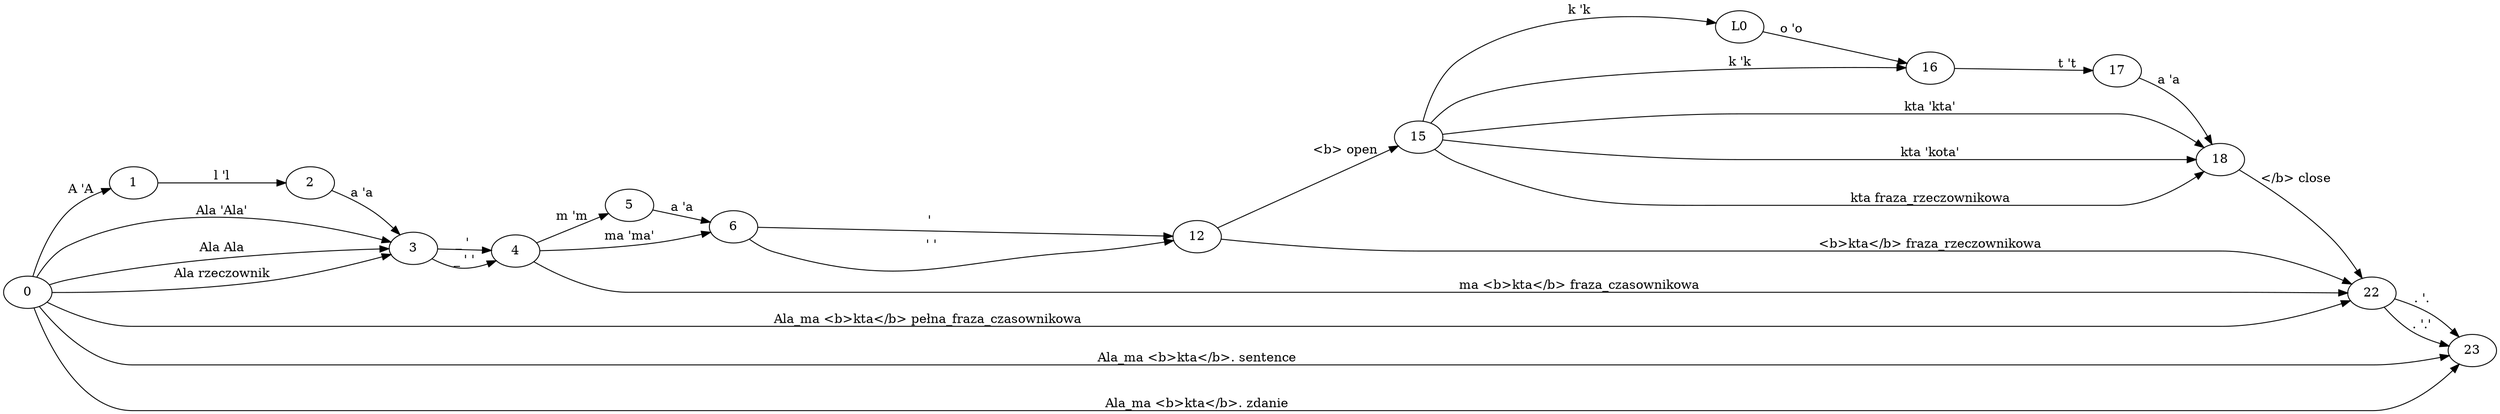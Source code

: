 digraph g {
	node [label="\N"];
	graph [rankdir=LR];
	0 -> 1 [label="A 'A"];
	1 -> 2 [label="l 'l"];
	2 -> 3 [label="a 'a"];
	0 -> 3 [label="Ala 'Ala'"];
	0 -> 3 [label="Ala Ala"];
	0 -> 3 [label="Ala rzeczownik"];
	3 -> 4 [label="_ ' "];
	3 -> 4 [label="_ ' '"];
	4 -> 5 [label="m 'm"];
	5 -> 6 [label="a 'a"];
	4 -> 6 [label="ma 'ma'"];
	6 -> 12 [label="&nbsp; ' "];
	6 -> 12 [label="&nbsp; ' '"];
	12 -> 15 [label="<b> open"];
	15 -> L0 [label="k 'k"];
	15 -> 16 [label="k 'k"];
	L0 -> 16 [label="o 'o"];
	16 -> 17 [label="t 't"];
	17 -> 18 [label="a 'a"];
	15 -> 18 [label="kta 'kta'"];
	15 -> 18 [label="kta 'kota'"];
	15 -> 18 [label="kta fraza_rzeczownikowa"];
	18 -> 22 [label="</b> close"];
	12 -> 22 [label="<b>kta</b> fraza_rzeczownikowa"];
	4 -> 22 [label="ma&nbsp;<b>kta</b> fraza_czasownikowa"];
	0 -> 22 [label="Ala_ma&nbsp;<b>kta</b> pełna_fraza_czasownikowa"];
	22 -> 23 [label=". '."];
	22 -> 23 [label=". '.'"];
	0 -> 23 [label="Ala_ma&nbsp;<b>kta</b>. sentence"];
	0 -> 23 [label="Ala_ma&nbsp;<b>kta</b>. zdanie"];
}
